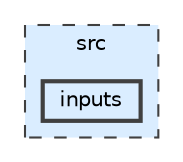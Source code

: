 digraph "src/inputs"
{
 // LATEX_PDF_SIZE
  bgcolor="transparent";
  edge [fontname=Helvetica,fontsize=10,labelfontname=Helvetica,labelfontsize=10];
  node [fontname=Helvetica,fontsize=10,shape=box,height=0.2,width=0.4];
  compound=true
  subgraph clusterdir_68267d1309a1af8e8297ef4c3efbcdba {
    graph [ bgcolor="#daedff", pencolor="grey25", label="src", fontname=Helvetica,fontsize=10 style="filled,dashed", URL="dir_68267d1309a1af8e8297ef4c3efbcdba.html",tooltip=""]
  dir_b5728e92c563a1182250a9f2f177d804 [label="inputs", fillcolor="#daedff", color="grey25", style="filled,bold", URL="dir_b5728e92c563a1182250a9f2f177d804.html",tooltip=""];
  }
}
